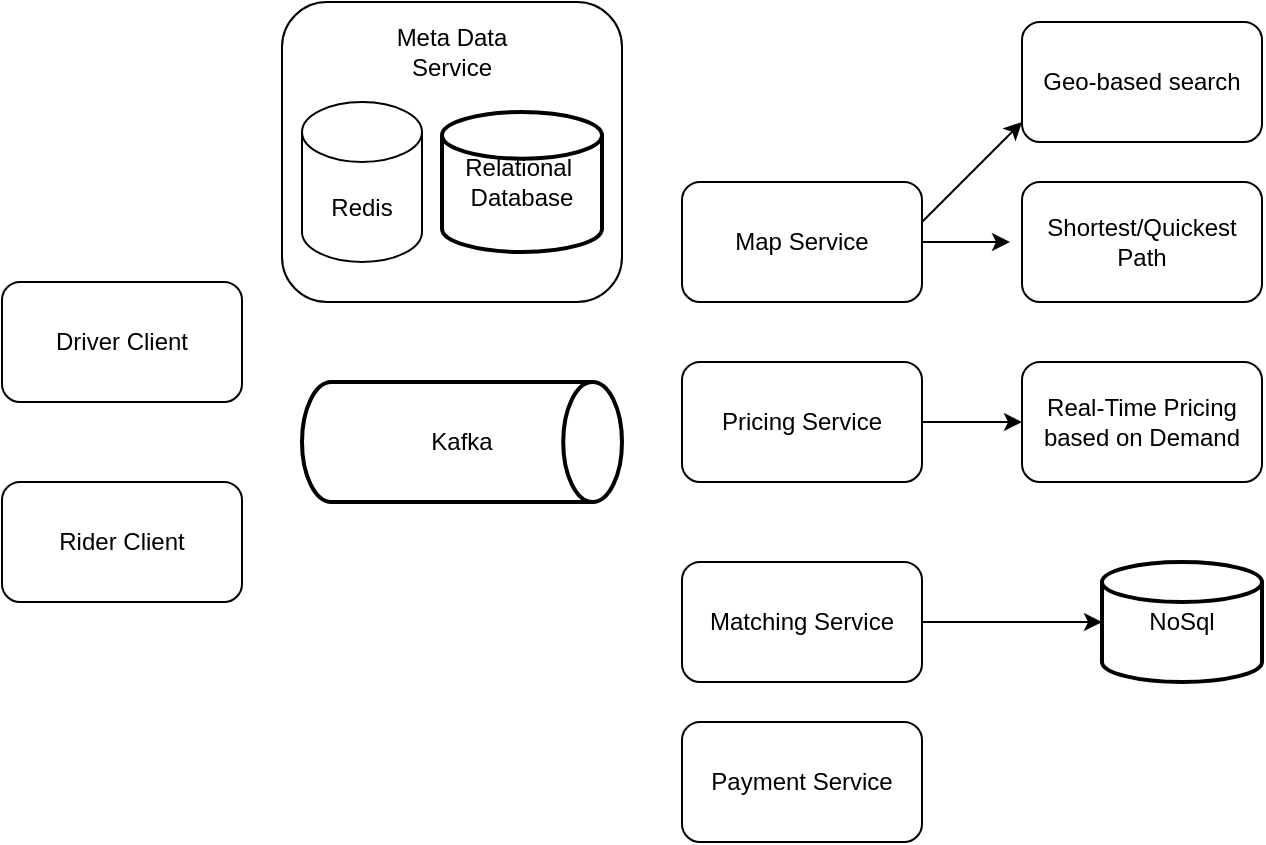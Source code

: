 <mxfile version="22.1.3" type="github">
  <diagram name="Page-1" id="Y6eKsyUqFfshavB-rKo6">
    <mxGraphModel dx="988" dy="529" grid="1" gridSize="10" guides="1" tooltips="1" connect="1" arrows="1" fold="1" page="1" pageScale="1" pageWidth="850" pageHeight="1100" math="0" shadow="0">
      <root>
        <mxCell id="0" />
        <mxCell id="1" parent="0" />
        <mxCell id="VfOgpz1cqz4TCtgIjr0e-1" value="Driver Client" style="rounded=1;whiteSpace=wrap;html=1;" vertex="1" parent="1">
          <mxGeometry x="20" y="290" width="120" height="60" as="geometry" />
        </mxCell>
        <mxCell id="VfOgpz1cqz4TCtgIjr0e-2" value="Rider Client" style="rounded=1;whiteSpace=wrap;html=1;" vertex="1" parent="1">
          <mxGeometry x="20" y="390" width="120" height="60" as="geometry" />
        </mxCell>
        <mxCell id="VfOgpz1cqz4TCtgIjr0e-4" value="Map Service" style="rounded=1;whiteSpace=wrap;html=1;" vertex="1" parent="1">
          <mxGeometry x="360" y="240" width="120" height="60" as="geometry" />
        </mxCell>
        <mxCell id="VfOgpz1cqz4TCtgIjr0e-5" value="Pricing Service" style="rounded=1;whiteSpace=wrap;html=1;" vertex="1" parent="1">
          <mxGeometry x="360" y="330" width="120" height="60" as="geometry" />
        </mxCell>
        <mxCell id="VfOgpz1cqz4TCtgIjr0e-7" value="" style="endArrow=classic;html=1;rounded=0;" edge="1" parent="1">
          <mxGeometry width="50" height="50" relative="1" as="geometry">
            <mxPoint x="480" y="260" as="sourcePoint" />
            <mxPoint x="530" y="210" as="targetPoint" />
          </mxGeometry>
        </mxCell>
        <mxCell id="VfOgpz1cqz4TCtgIjr0e-8" value="Geo-based search" style="rounded=1;whiteSpace=wrap;html=1;" vertex="1" parent="1">
          <mxGeometry x="530" y="160" width="120" height="60" as="geometry" />
        </mxCell>
        <mxCell id="VfOgpz1cqz4TCtgIjr0e-9" value="Shortest/Quickest Path" style="rounded=1;whiteSpace=wrap;html=1;" vertex="1" parent="1">
          <mxGeometry x="530" y="240" width="120" height="60" as="geometry" />
        </mxCell>
        <mxCell id="VfOgpz1cqz4TCtgIjr0e-10" value="" style="endArrow=classic;html=1;rounded=0;exitX=1;exitY=0.5;exitDx=0;exitDy=0;entryX=-0.05;entryY=0.5;entryDx=0;entryDy=0;entryPerimeter=0;" edge="1" parent="1" source="VfOgpz1cqz4TCtgIjr0e-4" target="VfOgpz1cqz4TCtgIjr0e-9">
          <mxGeometry width="50" height="50" relative="1" as="geometry">
            <mxPoint x="670" y="430" as="sourcePoint" />
            <mxPoint x="720" y="380" as="targetPoint" />
          </mxGeometry>
        </mxCell>
        <mxCell id="VfOgpz1cqz4TCtgIjr0e-11" value="Real-Time Pricing based on Demand" style="rounded=1;whiteSpace=wrap;html=1;" vertex="1" parent="1">
          <mxGeometry x="530" y="330" width="120" height="60" as="geometry" />
        </mxCell>
        <mxCell id="VfOgpz1cqz4TCtgIjr0e-12" value="" style="endArrow=classic;html=1;rounded=0;exitX=1;exitY=0.5;exitDx=0;exitDy=0;entryX=0;entryY=0.5;entryDx=0;entryDy=0;" edge="1" parent="1" source="VfOgpz1cqz4TCtgIjr0e-5" target="VfOgpz1cqz4TCtgIjr0e-11">
          <mxGeometry width="50" height="50" relative="1" as="geometry">
            <mxPoint x="570" y="440" as="sourcePoint" />
            <mxPoint x="620" y="390" as="targetPoint" />
          </mxGeometry>
        </mxCell>
        <mxCell id="VfOgpz1cqz4TCtgIjr0e-13" value="Matching Service" style="rounded=1;whiteSpace=wrap;html=1;" vertex="1" parent="1">
          <mxGeometry x="360" y="430" width="120" height="60" as="geometry" />
        </mxCell>
        <mxCell id="VfOgpz1cqz4TCtgIjr0e-14" value="Payment Service" style="rounded=1;whiteSpace=wrap;html=1;" vertex="1" parent="1">
          <mxGeometry x="360" y="510" width="120" height="60" as="geometry" />
        </mxCell>
        <mxCell id="VfOgpz1cqz4TCtgIjr0e-15" value="Kafka" style="strokeWidth=2;html=1;shape=mxgraph.flowchart.direct_data;whiteSpace=wrap;" vertex="1" parent="1">
          <mxGeometry x="170" y="340" width="160" height="60" as="geometry" />
        </mxCell>
        <mxCell id="VfOgpz1cqz4TCtgIjr0e-17" value="NoSql" style="strokeWidth=2;html=1;shape=mxgraph.flowchart.database;whiteSpace=wrap;" vertex="1" parent="1">
          <mxGeometry x="570" y="430" width="80" height="60" as="geometry" />
        </mxCell>
        <mxCell id="VfOgpz1cqz4TCtgIjr0e-19" value="" style="rounded=1;whiteSpace=wrap;html=1;" vertex="1" parent="1">
          <mxGeometry x="160" y="150" width="170" height="150" as="geometry" />
        </mxCell>
        <mxCell id="VfOgpz1cqz4TCtgIjr0e-16" value="Relational&amp;nbsp;&lt;br&gt;Database" style="strokeWidth=2;html=1;shape=mxgraph.flowchart.database;whiteSpace=wrap;" vertex="1" parent="1">
          <mxGeometry x="240" y="205" width="80" height="70" as="geometry" />
        </mxCell>
        <mxCell id="VfOgpz1cqz4TCtgIjr0e-18" value="Redis" style="shape=cylinder3;whiteSpace=wrap;html=1;boundedLbl=1;backgroundOutline=1;size=15;" vertex="1" parent="1">
          <mxGeometry x="170" y="200" width="60" height="80" as="geometry" />
        </mxCell>
        <mxCell id="VfOgpz1cqz4TCtgIjr0e-20" value="Meta Data Service" style="text;html=1;strokeColor=none;fillColor=none;align=center;verticalAlign=middle;whiteSpace=wrap;rounded=0;" vertex="1" parent="1">
          <mxGeometry x="215" y="160" width="60" height="30" as="geometry" />
        </mxCell>
        <mxCell id="VfOgpz1cqz4TCtgIjr0e-21" value="" style="endArrow=classic;html=1;rounded=0;entryX=0;entryY=0.5;entryDx=0;entryDy=0;entryPerimeter=0;exitX=1;exitY=0.5;exitDx=0;exitDy=0;" edge="1" parent="1" source="VfOgpz1cqz4TCtgIjr0e-13" target="VfOgpz1cqz4TCtgIjr0e-17">
          <mxGeometry width="50" height="50" relative="1" as="geometry">
            <mxPoint x="270" y="580" as="sourcePoint" />
            <mxPoint x="320" y="530" as="targetPoint" />
          </mxGeometry>
        </mxCell>
      </root>
    </mxGraphModel>
  </diagram>
</mxfile>

